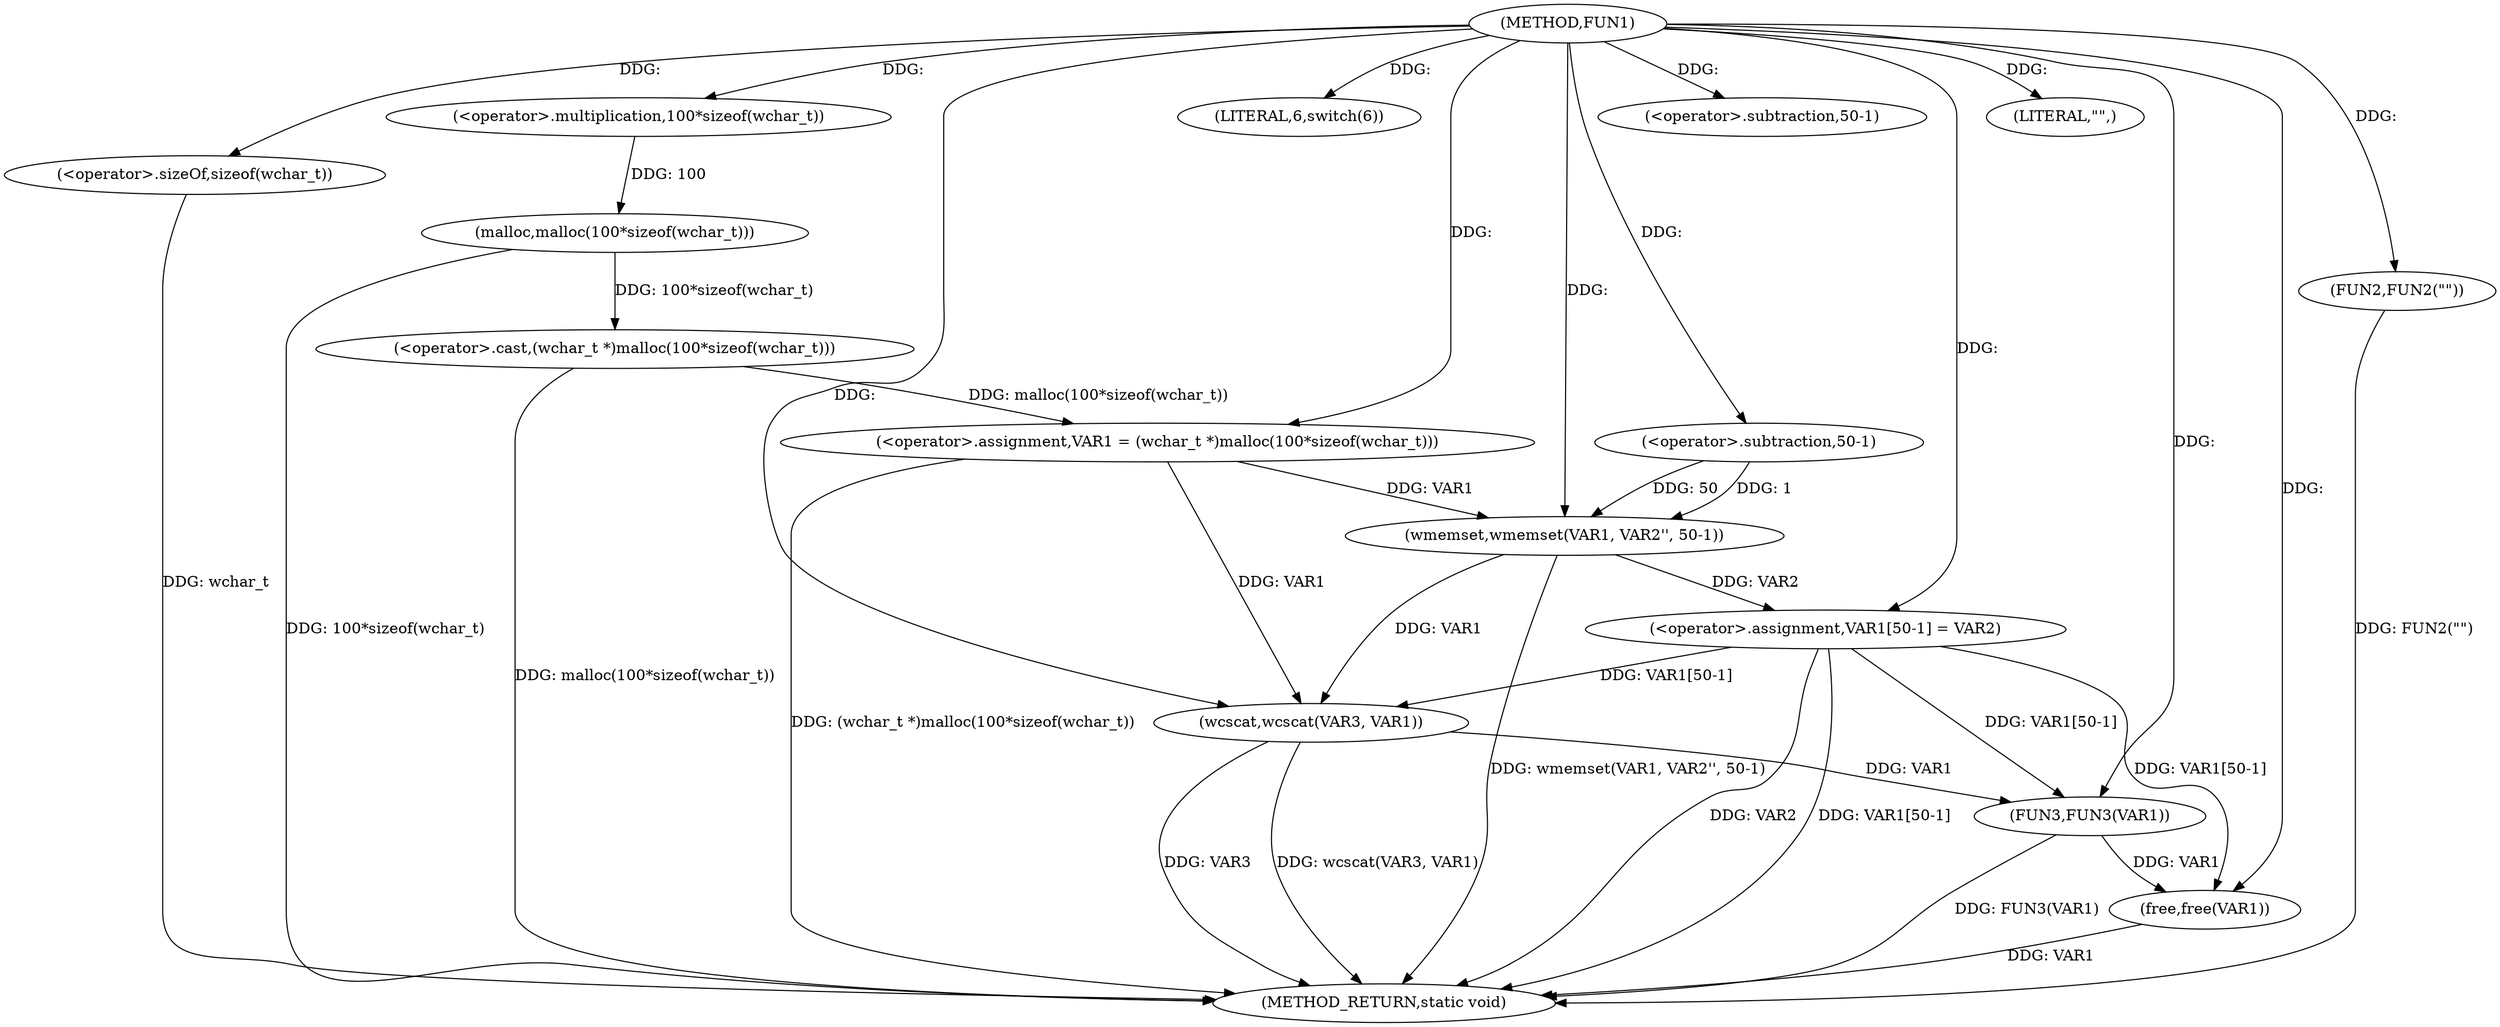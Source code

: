 digraph FUN1 {  
"1000100" [label = "(METHOD,FUN1)" ]
"1000143" [label = "(METHOD_RETURN,static void)" ]
"1000103" [label = "(<operator>.assignment,VAR1 = (wchar_t *)malloc(100*sizeof(wchar_t)))" ]
"1000105" [label = "(<operator>.cast,(wchar_t *)malloc(100*sizeof(wchar_t)))" ]
"1000107" [label = "(malloc,malloc(100*sizeof(wchar_t)))" ]
"1000108" [label = "(<operator>.multiplication,100*sizeof(wchar_t))" ]
"1000110" [label = "(<operator>.sizeOf,sizeof(wchar_t))" ]
"1000113" [label = "(LITERAL,6,switch(6))" ]
"1000116" [label = "(wmemset,wmemset(VAR1, VAR2'', 50-1))" ]
"1000119" [label = "(<operator>.subtraction,50-1)" ]
"1000122" [label = "(<operator>.assignment,VAR1[50-1] = VAR2)" ]
"1000125" [label = "(<operator>.subtraction,50-1)" ]
"1000131" [label = "(FUN2,FUN2(\"\"))" ]
"1000135" [label = "(LITERAL,\"\",)" ]
"1000136" [label = "(wcscat,wcscat(VAR3, VAR1))" ]
"1000139" [label = "(FUN3,FUN3(VAR1))" ]
"1000141" [label = "(free,free(VAR1))" ]
  "1000141" -> "1000143"  [ label = "DDG: VAR1"] 
  "1000107" -> "1000143"  [ label = "DDG: 100*sizeof(wchar_t)"] 
  "1000105" -> "1000143"  [ label = "DDG: malloc(100*sizeof(wchar_t))"] 
  "1000103" -> "1000143"  [ label = "DDG: (wchar_t *)malloc(100*sizeof(wchar_t))"] 
  "1000122" -> "1000143"  [ label = "DDG: VAR2"] 
  "1000136" -> "1000143"  [ label = "DDG: VAR3"] 
  "1000131" -> "1000143"  [ label = "DDG: FUN2(\"\")"] 
  "1000122" -> "1000143"  [ label = "DDG: VAR1[50-1]"] 
  "1000139" -> "1000143"  [ label = "DDG: FUN3(VAR1)"] 
  "1000136" -> "1000143"  [ label = "DDG: wcscat(VAR3, VAR1)"] 
  "1000110" -> "1000143"  [ label = "DDG: wchar_t"] 
  "1000116" -> "1000143"  [ label = "DDG: wmemset(VAR1, VAR2'', 50-1)"] 
  "1000105" -> "1000103"  [ label = "DDG: malloc(100*sizeof(wchar_t))"] 
  "1000100" -> "1000103"  [ label = "DDG: "] 
  "1000107" -> "1000105"  [ label = "DDG: 100*sizeof(wchar_t)"] 
  "1000108" -> "1000107"  [ label = "DDG: 100"] 
  "1000100" -> "1000108"  [ label = "DDG: "] 
  "1000100" -> "1000110"  [ label = "DDG: "] 
  "1000100" -> "1000113"  [ label = "DDG: "] 
  "1000103" -> "1000116"  [ label = "DDG: VAR1"] 
  "1000100" -> "1000116"  [ label = "DDG: "] 
  "1000119" -> "1000116"  [ label = "DDG: 50"] 
  "1000119" -> "1000116"  [ label = "DDG: 1"] 
  "1000100" -> "1000119"  [ label = "DDG: "] 
  "1000116" -> "1000122"  [ label = "DDG: VAR2"] 
  "1000100" -> "1000122"  [ label = "DDG: "] 
  "1000100" -> "1000125"  [ label = "DDG: "] 
  "1000100" -> "1000131"  [ label = "DDG: "] 
  "1000100" -> "1000135"  [ label = "DDG: "] 
  "1000100" -> "1000136"  [ label = "DDG: "] 
  "1000116" -> "1000136"  [ label = "DDG: VAR1"] 
  "1000103" -> "1000136"  [ label = "DDG: VAR1"] 
  "1000122" -> "1000136"  [ label = "DDG: VAR1[50-1]"] 
  "1000122" -> "1000139"  [ label = "DDG: VAR1[50-1]"] 
  "1000136" -> "1000139"  [ label = "DDG: VAR1"] 
  "1000100" -> "1000139"  [ label = "DDG: "] 
  "1000122" -> "1000141"  [ label = "DDG: VAR1[50-1]"] 
  "1000139" -> "1000141"  [ label = "DDG: VAR1"] 
  "1000100" -> "1000141"  [ label = "DDG: "] 
}
